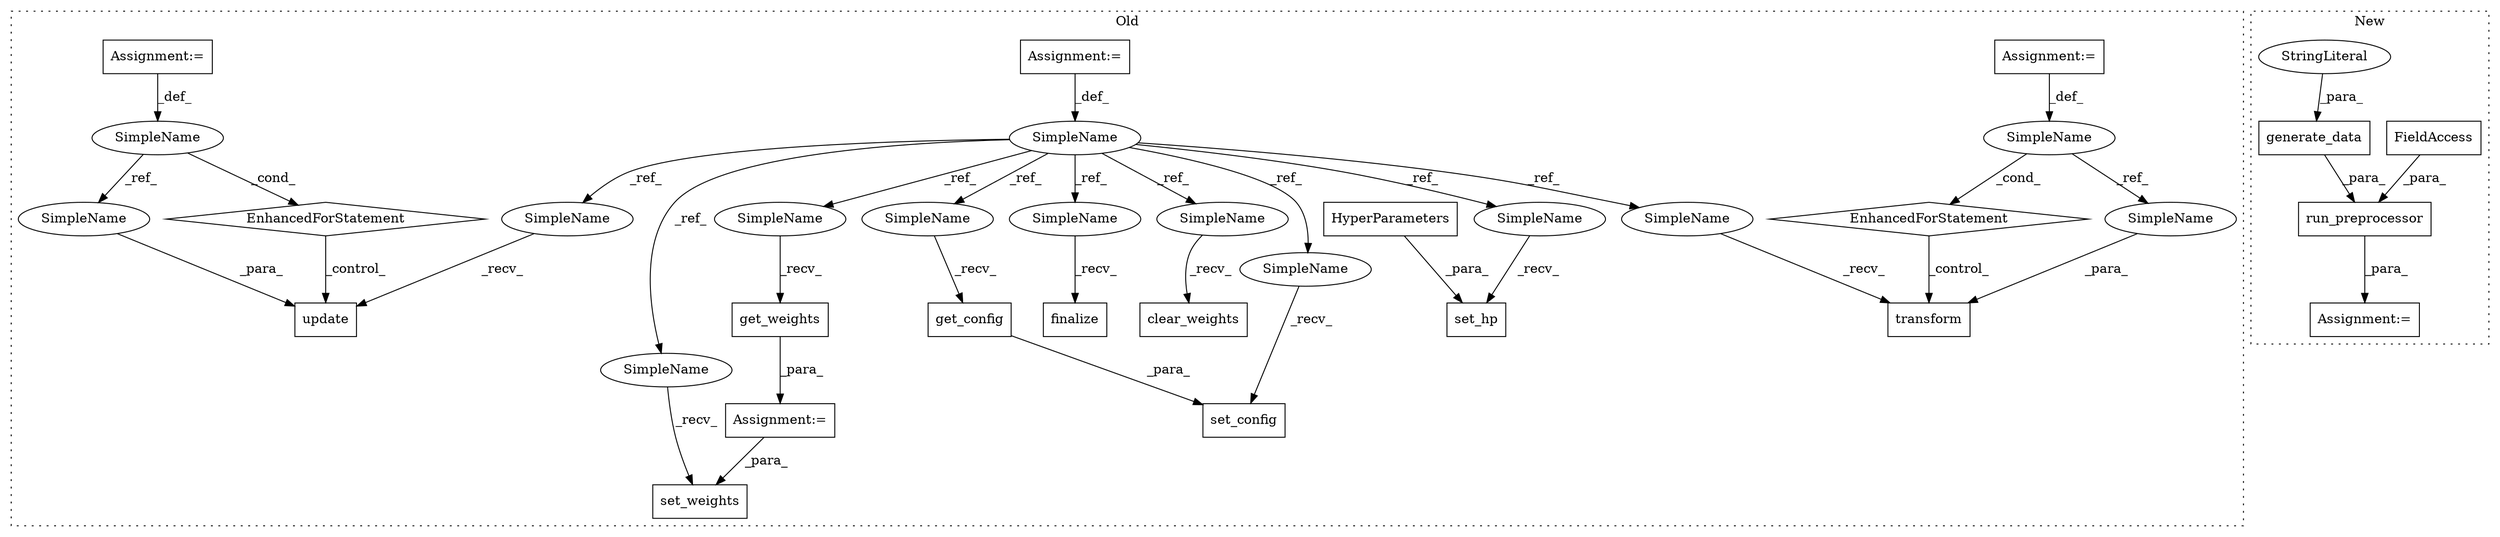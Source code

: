 digraph G {
subgraph cluster0 {
1 [label="set_config" a="32" s="3482,3514" l="11,1" shape="box"];
3 [label="get_config" a="32" s="3502" l="12" shape="box"];
8 [label="SimpleName" a="42" s="3179" l="8" shape="ellipse"];
9 [label="set_hp" a="32" s="3298,3333" l="7,1" shape="box"];
10 [label="HyperParameters" a="32" s="3316" l="17" shape="box"];
11 [label="transform" a="32" s="3709,3720" l="10,1" shape="box"];
12 [label="EnhancedForStatement" a="70" s="3622,3690" l="53,2" shape="diamond"];
13 [label="SimpleName" a="42" s="3679" l="1" shape="ellipse"];
14 [label="Assignment:=" a="7" s="3622,3690" l="53,2" shape="box"];
15 [label="Assignment:=" a="7" s="3187" l="1" shape="box"];
16 [label="Assignment:=" a="7" s="3528" l="1" shape="box"];
17 [label="set_weights" a="32" s="3596,3615" l="12,1" shape="box"];
18 [label="clear_weights" a="32" s="3566" l="15" shape="box"];
19 [label="update" a="32" s="3427,3435" l="7,1" shape="box"];
20 [label="EnhancedForStatement" a="70" s="3340,3408" l="53,2" shape="diamond"];
21 [label="SimpleName" a="42" s="3397" l="1" shape="ellipse"];
22 [label="get_weights" a="32" s="3538" l="13" shape="box"];
23 [label="finalize" a="32" s="3457" l="10" shape="box"];
24 [label="Assignment:=" a="7" s="3340,3408" l="53,2" shape="box"];
25 [label="SimpleName" a="42" s="3719" l="1" shape="ellipse"];
26 [label="SimpleName" a="42" s="3434" l="1" shape="ellipse"];
27 [label="SimpleName" a="42" s="3700" l="8" shape="ellipse"];
28 [label="SimpleName" a="42" s="3557" l="8" shape="ellipse"];
29 [label="SimpleName" a="42" s="3473" l="8" shape="ellipse"];
30 [label="SimpleName" a="42" s="3418" l="8" shape="ellipse"];
31 [label="SimpleName" a="42" s="3587" l="8" shape="ellipse"];
32 [label="SimpleName" a="42" s="3493" l="8" shape="ellipse"];
33 [label="SimpleName" a="42" s="3529" l="8" shape="ellipse"];
34 [label="SimpleName" a="42" s="3289" l="8" shape="ellipse"];
35 [label="SimpleName" a="42" s="3448" l="8" shape="ellipse"];
label = "Old";
style="dotted";
}
subgraph cluster1 {
2 [label="run_preprocessor" a="32" s="2569,2677" l="17,1" shape="box"];
4 [label="FieldAccess" a="22" s="2659" l="18" shape="box"];
5 [label="generate_data" a="32" s="2634,2657" l="14,1" shape="box"];
6 [label="StringLiteral" a="45" s="2648" l="9" shape="ellipse"];
7 [label="Assignment:=" a="7" s="2568" l="1" shape="box"];
label = "New";
style="dotted";
}
2 -> 7 [label="_para_"];
3 -> 1 [label="_para_"];
4 -> 2 [label="_para_"];
5 -> 2 [label="_para_"];
6 -> 5 [label="_para_"];
8 -> 31 [label="_ref_"];
8 -> 32 [label="_ref_"];
8 -> 35 [label="_ref_"];
8 -> 29 [label="_ref_"];
8 -> 33 [label="_ref_"];
8 -> 27 [label="_ref_"];
8 -> 34 [label="_ref_"];
8 -> 30 [label="_ref_"];
8 -> 28 [label="_ref_"];
10 -> 9 [label="_para_"];
12 -> 11 [label="_control_"];
13 -> 12 [label="_cond_"];
13 -> 25 [label="_ref_"];
14 -> 13 [label="_def_"];
15 -> 8 [label="_def_"];
16 -> 17 [label="_para_"];
20 -> 19 [label="_control_"];
21 -> 20 [label="_cond_"];
21 -> 26 [label="_ref_"];
22 -> 16 [label="_para_"];
24 -> 21 [label="_def_"];
25 -> 11 [label="_para_"];
26 -> 19 [label="_para_"];
27 -> 11 [label="_recv_"];
28 -> 18 [label="_recv_"];
29 -> 1 [label="_recv_"];
30 -> 19 [label="_recv_"];
31 -> 17 [label="_recv_"];
32 -> 3 [label="_recv_"];
33 -> 22 [label="_recv_"];
34 -> 9 [label="_recv_"];
35 -> 23 [label="_recv_"];
}